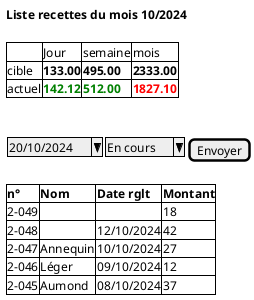 @startsalt liste_recettes_du_mois

{
**Liste recettes du mois 10/2024**
  .
  {#
  .|Jour | semaine | mois
  cible | **133.00** | **495.00** | **2333.00** 
  actuel |**<color green>142.12</color>** | **<color green>512.00</color>** | **<color red>1827.10</color>**
  }
  .
  .
  {
  ^20/10/2024^ | ^En cours^ | [Envoyer]
  }
  .
  {#
    **n°**  |  **Nom**  | **Date rglt** | **Montant**
  2-049 | .|. | 18
  2-048  | . | 12/10/2024  | 42
  2-047  | Annequin | 10/10/2024 | 27
  2-046  | Léger   | 09/10/2024 | 12
  2-045  | Aumond | 08/10/2024 | 37
  }

}
@endsalt
